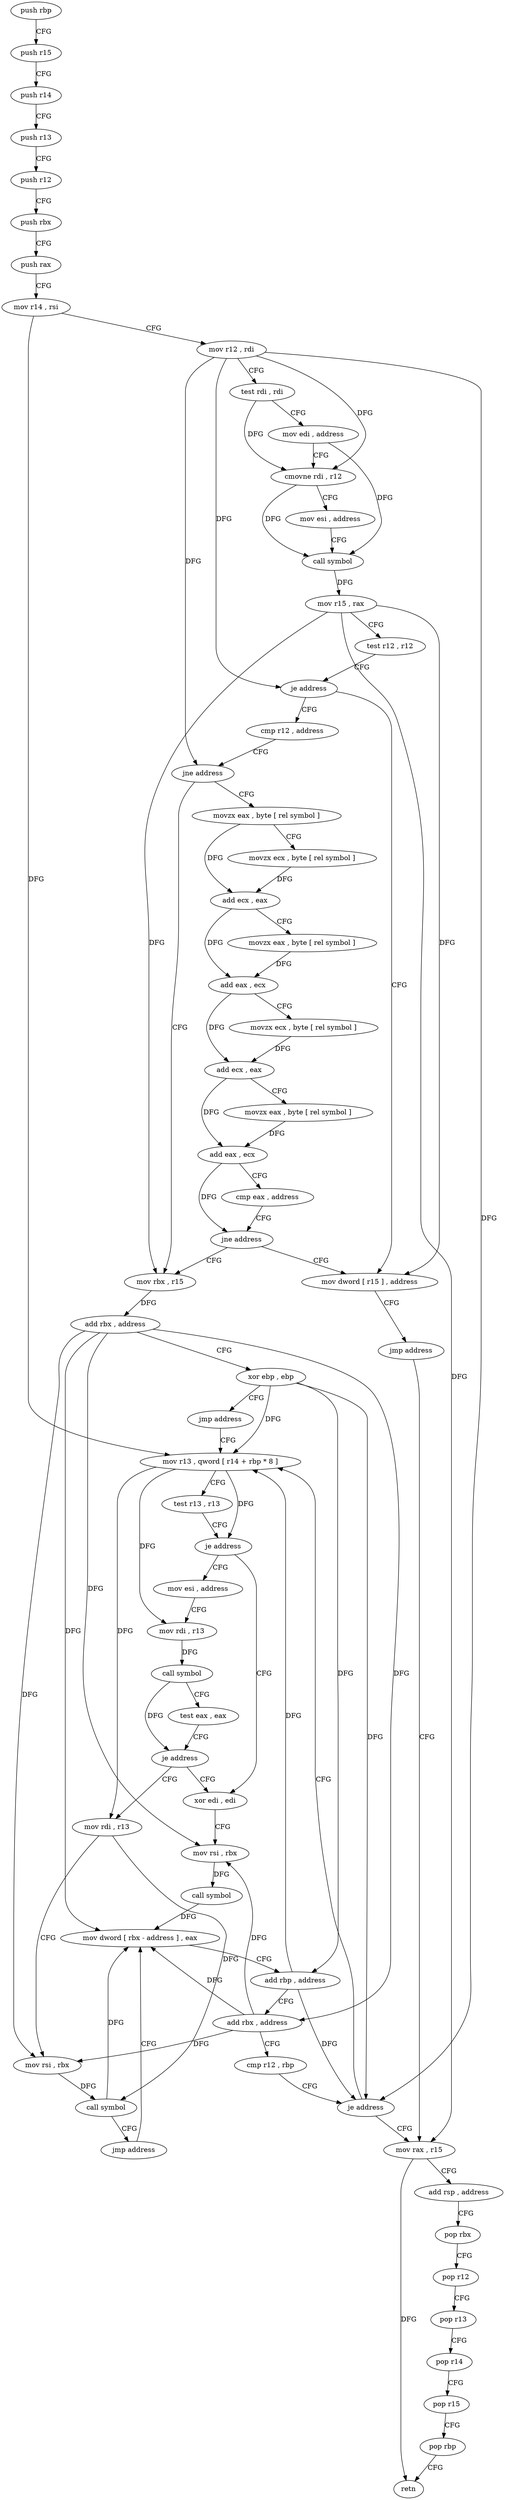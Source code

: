 digraph "func" {
"4204080" [label = "push rbp" ]
"4204081" [label = "push r15" ]
"4204083" [label = "push r14" ]
"4204085" [label = "push r13" ]
"4204087" [label = "push r12" ]
"4204089" [label = "push rbx" ]
"4204090" [label = "push rax" ]
"4204091" [label = "mov r14 , rsi" ]
"4204094" [label = "mov r12 , rdi" ]
"4204097" [label = "test rdi , rdi" ]
"4204100" [label = "mov edi , address" ]
"4204105" [label = "cmovne rdi , r12" ]
"4204109" [label = "mov esi , address" ]
"4204114" [label = "call symbol" ]
"4204119" [label = "mov r15 , rax" ]
"4204122" [label = "test r12 , r12" ]
"4204125" [label = "je address" ]
"4204181" [label = "mov dword [ r15 ] , address" ]
"4204127" [label = "cmp r12 , address" ]
"4204188" [label = "jmp address" ]
"4204276" [label = "mov rax , r15" ]
"4204131" [label = "jne address" ]
"4204190" [label = "mov rbx , r15" ]
"4204133" [label = "movzx eax , byte [ rel symbol ]" ]
"4204279" [label = "add rsp , address" ]
"4204283" [label = "pop rbx" ]
"4204284" [label = "pop r12" ]
"4204286" [label = "pop r13" ]
"4204288" [label = "pop r14" ]
"4204290" [label = "pop r15" ]
"4204292" [label = "pop rbp" ]
"4204293" [label = "retn" ]
"4204193" [label = "add rbx , address" ]
"4204197" [label = "xor ebp , ebp" ]
"4204199" [label = "jmp address" ]
"4204237" [label = "mov r13 , qword [ r14 + rbp * 8 ]" ]
"4204140" [label = "movzx ecx , byte [ rel symbol ]" ]
"4204147" [label = "add ecx , eax" ]
"4204149" [label = "movzx eax , byte [ rel symbol ]" ]
"4204156" [label = "add eax , ecx" ]
"4204158" [label = "movzx ecx , byte [ rel symbol ]" ]
"4204165" [label = "add ecx , eax" ]
"4204167" [label = "movzx eax , byte [ rel symbol ]" ]
"4204174" [label = "add eax , ecx" ]
"4204176" [label = "cmp eax , address" ]
"4204179" [label = "jne address" ]
"4204241" [label = "test r13 , r13" ]
"4204244" [label = "je address" ]
"4204208" [label = "xor edi , edi" ]
"4204246" [label = "mov esi , address" ]
"4204210" [label = "mov rsi , rbx" ]
"4204213" [label = "call symbol" ]
"4204218" [label = "mov dword [ rbx - address ] , eax" ]
"4204251" [label = "mov rdi , r13" ]
"4204254" [label = "call symbol" ]
"4204259" [label = "test eax , eax" ]
"4204261" [label = "je address" ]
"4204263" [label = "mov rdi , r13" ]
"4204266" [label = "mov rsi , rbx" ]
"4204269" [label = "call symbol" ]
"4204274" [label = "jmp address" ]
"4204221" [label = "add rbp , address" ]
"4204225" [label = "add rbx , address" ]
"4204232" [label = "cmp r12 , rbp" ]
"4204235" [label = "je address" ]
"4204080" -> "4204081" [ label = "CFG" ]
"4204081" -> "4204083" [ label = "CFG" ]
"4204083" -> "4204085" [ label = "CFG" ]
"4204085" -> "4204087" [ label = "CFG" ]
"4204087" -> "4204089" [ label = "CFG" ]
"4204089" -> "4204090" [ label = "CFG" ]
"4204090" -> "4204091" [ label = "CFG" ]
"4204091" -> "4204094" [ label = "CFG" ]
"4204091" -> "4204237" [ label = "DFG" ]
"4204094" -> "4204097" [ label = "CFG" ]
"4204094" -> "4204105" [ label = "DFG" ]
"4204094" -> "4204125" [ label = "DFG" ]
"4204094" -> "4204131" [ label = "DFG" ]
"4204094" -> "4204235" [ label = "DFG" ]
"4204097" -> "4204100" [ label = "CFG" ]
"4204097" -> "4204105" [ label = "DFG" ]
"4204100" -> "4204105" [ label = "CFG" ]
"4204100" -> "4204114" [ label = "DFG" ]
"4204105" -> "4204109" [ label = "CFG" ]
"4204105" -> "4204114" [ label = "DFG" ]
"4204109" -> "4204114" [ label = "CFG" ]
"4204114" -> "4204119" [ label = "DFG" ]
"4204119" -> "4204122" [ label = "CFG" ]
"4204119" -> "4204181" [ label = "DFG" ]
"4204119" -> "4204276" [ label = "DFG" ]
"4204119" -> "4204190" [ label = "DFG" ]
"4204122" -> "4204125" [ label = "CFG" ]
"4204125" -> "4204181" [ label = "CFG" ]
"4204125" -> "4204127" [ label = "CFG" ]
"4204181" -> "4204188" [ label = "CFG" ]
"4204127" -> "4204131" [ label = "CFG" ]
"4204188" -> "4204276" [ label = "CFG" ]
"4204276" -> "4204279" [ label = "CFG" ]
"4204276" -> "4204293" [ label = "DFG" ]
"4204131" -> "4204190" [ label = "CFG" ]
"4204131" -> "4204133" [ label = "CFG" ]
"4204190" -> "4204193" [ label = "DFG" ]
"4204133" -> "4204140" [ label = "CFG" ]
"4204133" -> "4204147" [ label = "DFG" ]
"4204279" -> "4204283" [ label = "CFG" ]
"4204283" -> "4204284" [ label = "CFG" ]
"4204284" -> "4204286" [ label = "CFG" ]
"4204286" -> "4204288" [ label = "CFG" ]
"4204288" -> "4204290" [ label = "CFG" ]
"4204290" -> "4204292" [ label = "CFG" ]
"4204292" -> "4204293" [ label = "CFG" ]
"4204193" -> "4204197" [ label = "CFG" ]
"4204193" -> "4204210" [ label = "DFG" ]
"4204193" -> "4204218" [ label = "DFG" ]
"4204193" -> "4204225" [ label = "DFG" ]
"4204193" -> "4204266" [ label = "DFG" ]
"4204197" -> "4204199" [ label = "CFG" ]
"4204197" -> "4204237" [ label = "DFG" ]
"4204197" -> "4204221" [ label = "DFG" ]
"4204197" -> "4204235" [ label = "DFG" ]
"4204199" -> "4204237" [ label = "CFG" ]
"4204237" -> "4204241" [ label = "CFG" ]
"4204237" -> "4204244" [ label = "DFG" ]
"4204237" -> "4204251" [ label = "DFG" ]
"4204237" -> "4204263" [ label = "DFG" ]
"4204140" -> "4204147" [ label = "DFG" ]
"4204147" -> "4204149" [ label = "CFG" ]
"4204147" -> "4204156" [ label = "DFG" ]
"4204149" -> "4204156" [ label = "DFG" ]
"4204156" -> "4204158" [ label = "CFG" ]
"4204156" -> "4204165" [ label = "DFG" ]
"4204158" -> "4204165" [ label = "DFG" ]
"4204165" -> "4204167" [ label = "CFG" ]
"4204165" -> "4204174" [ label = "DFG" ]
"4204167" -> "4204174" [ label = "DFG" ]
"4204174" -> "4204176" [ label = "CFG" ]
"4204174" -> "4204179" [ label = "DFG" ]
"4204176" -> "4204179" [ label = "CFG" ]
"4204179" -> "4204190" [ label = "CFG" ]
"4204179" -> "4204181" [ label = "CFG" ]
"4204241" -> "4204244" [ label = "CFG" ]
"4204244" -> "4204208" [ label = "CFG" ]
"4204244" -> "4204246" [ label = "CFG" ]
"4204208" -> "4204210" [ label = "CFG" ]
"4204246" -> "4204251" [ label = "CFG" ]
"4204210" -> "4204213" [ label = "DFG" ]
"4204213" -> "4204218" [ label = "DFG" ]
"4204218" -> "4204221" [ label = "CFG" ]
"4204251" -> "4204254" [ label = "DFG" ]
"4204254" -> "4204259" [ label = "CFG" ]
"4204254" -> "4204261" [ label = "DFG" ]
"4204259" -> "4204261" [ label = "CFG" ]
"4204261" -> "4204208" [ label = "CFG" ]
"4204261" -> "4204263" [ label = "CFG" ]
"4204263" -> "4204266" [ label = "CFG" ]
"4204263" -> "4204269" [ label = "DFG" ]
"4204266" -> "4204269" [ label = "DFG" ]
"4204269" -> "4204274" [ label = "CFG" ]
"4204269" -> "4204218" [ label = "DFG" ]
"4204274" -> "4204218" [ label = "CFG" ]
"4204221" -> "4204225" [ label = "CFG" ]
"4204221" -> "4204237" [ label = "DFG" ]
"4204221" -> "4204235" [ label = "DFG" ]
"4204225" -> "4204232" [ label = "CFG" ]
"4204225" -> "4204210" [ label = "DFG" ]
"4204225" -> "4204218" [ label = "DFG" ]
"4204225" -> "4204266" [ label = "DFG" ]
"4204232" -> "4204235" [ label = "CFG" ]
"4204235" -> "4204276" [ label = "CFG" ]
"4204235" -> "4204237" [ label = "CFG" ]
}
